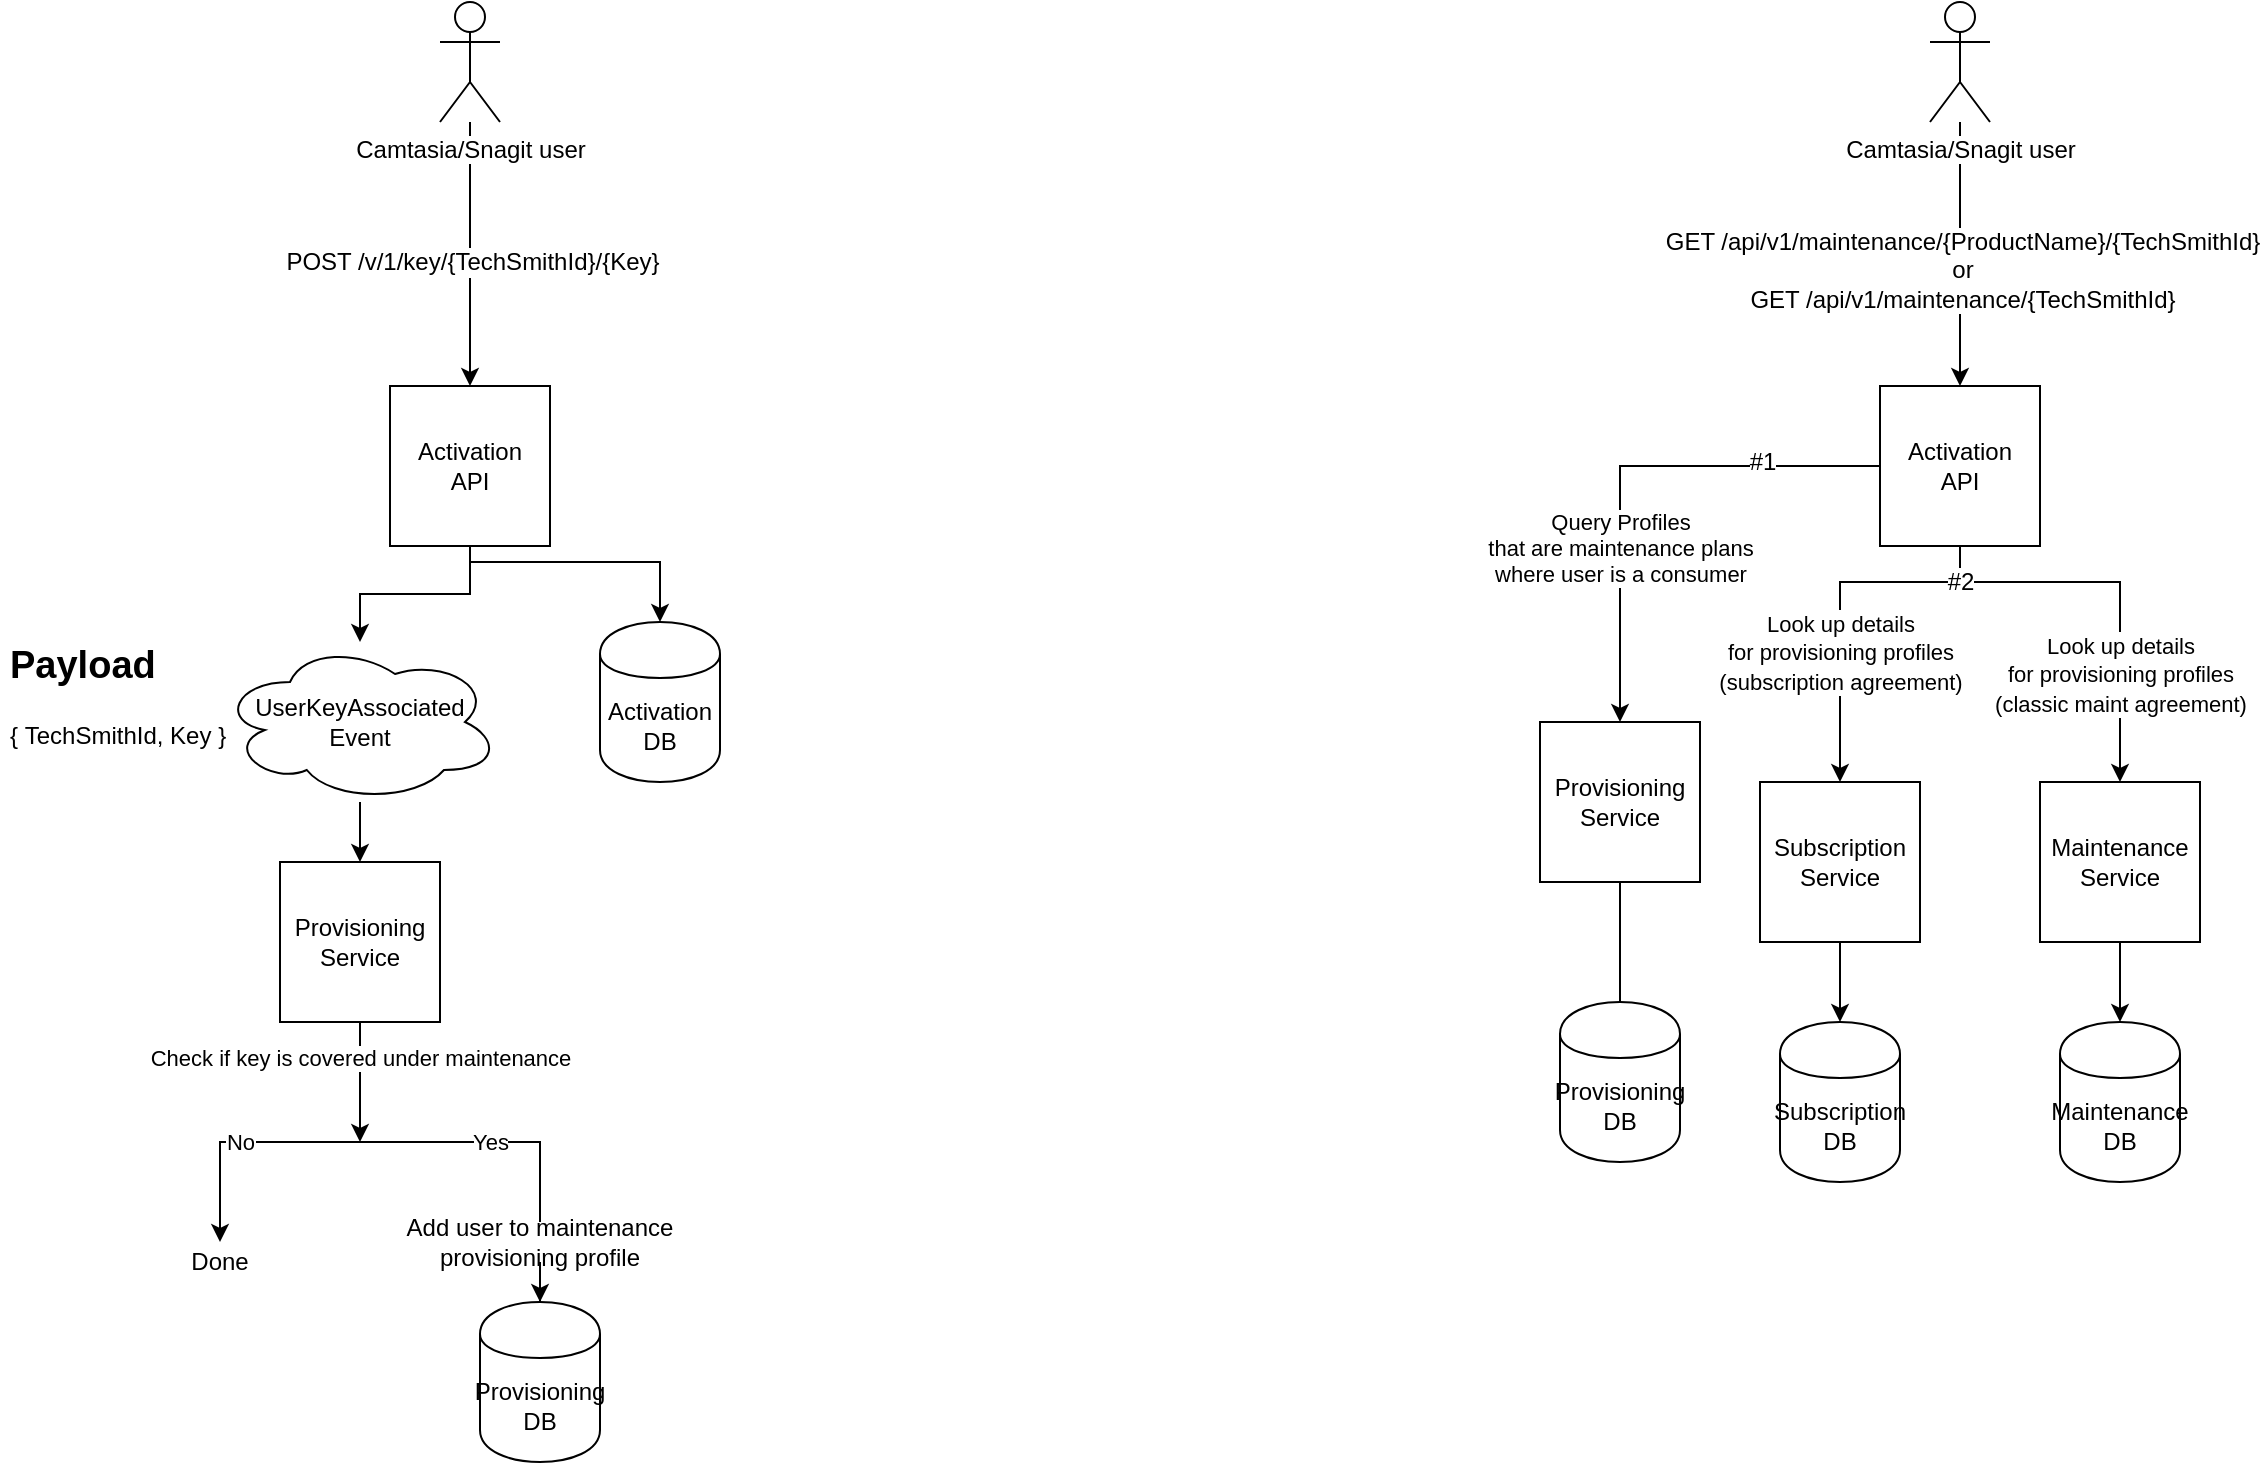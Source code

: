 <mxfile version="10.6.0" type="github"><diagram id="cUaJSplNE8CI0JOAkC1y" name="Page-1"><mxGraphModel dx="1005" dy="586" grid="1" gridSize="10" guides="1" tooltips="1" connect="1" arrows="1" fold="1" page="1" pageScale="1" pageWidth="850" pageHeight="1100" math="0" shadow="0"><root><mxCell id="0"/><mxCell id="1" parent="0"/><mxCell id="-9g3AqcoF-JkC6gUjlhl-17" value="" style="edgeStyle=orthogonalEdgeStyle;rounded=0;orthogonalLoop=1;jettySize=auto;html=1;" edge="1" parent="1" source="-9g3AqcoF-JkC6gUjlhl-1" target="-9g3AqcoF-JkC6gUjlhl-15"><mxGeometry relative="1" as="geometry"/></mxCell><mxCell id="-9g3AqcoF-JkC6gUjlhl-19" style="edgeStyle=orthogonalEdgeStyle;rounded=0;orthogonalLoop=1;jettySize=auto;html=1;entryX=0.5;entryY=0;entryDx=0;entryDy=0;exitX=0.5;exitY=1;exitDx=0;exitDy=0;" edge="1" parent="1" source="-9g3AqcoF-JkC6gUjlhl-1" target="-9g3AqcoF-JkC6gUjlhl-18"><mxGeometry relative="1" as="geometry"><Array as="points"><mxPoint x="425" y="300"/><mxPoint x="520" y="300"/></Array></mxGeometry></mxCell><mxCell id="-9g3AqcoF-JkC6gUjlhl-1" value="Activation&lt;br&gt;API&lt;br&gt;" style="whiteSpace=wrap;html=1;aspect=fixed;" vertex="1" parent="1"><mxGeometry x="385" y="212" width="80" height="80" as="geometry"/></mxCell><mxCell id="-9g3AqcoF-JkC6gUjlhl-11" style="edgeStyle=orthogonalEdgeStyle;rounded=0;orthogonalLoop=1;jettySize=auto;html=1;" edge="1" parent="1" source="-9g3AqcoF-JkC6gUjlhl-2" target="-9g3AqcoF-JkC6gUjlhl-1"><mxGeometry relative="1" as="geometry"><Array as="points"><mxPoint x="425" y="110"/><mxPoint x="425" y="110"/></Array></mxGeometry></mxCell><mxCell id="-9g3AqcoF-JkC6gUjlhl-12" value="POST /v/1/key/&lt;span&gt;{TechSmithId}/{Key}&lt;/span&gt;" style="text;html=1;resizable=0;points=[];align=center;verticalAlign=middle;labelBackgroundColor=#ffffff;" vertex="1" connectable="0" parent="-9g3AqcoF-JkC6gUjlhl-11"><mxGeometry x="0.051" y="1" relative="1" as="geometry"><mxPoint as="offset"/></mxGeometry></mxCell><mxCell id="-9g3AqcoF-JkC6gUjlhl-2" value="Camtasia/Snagit user" style="shape=umlActor;verticalLabelPosition=bottom;labelBackgroundColor=#ffffff;verticalAlign=top;html=1;outlineConnect=0;" vertex="1" parent="1"><mxGeometry x="410" y="20" width="30" height="60" as="geometry"/></mxCell><mxCell id="-9g3AqcoF-JkC6gUjlhl-24" value="" style="edgeStyle=orthogonalEdgeStyle;rounded=0;orthogonalLoop=1;jettySize=auto;html=1;" edge="1" parent="1" source="-9g3AqcoF-JkC6gUjlhl-15" target="-9g3AqcoF-JkC6gUjlhl-23"><mxGeometry relative="1" as="geometry"/></mxCell><mxCell id="-9g3AqcoF-JkC6gUjlhl-15" value="UserKeyAssociated&lt;br&gt;Event&lt;br&gt;" style="ellipse;shape=cloud;whiteSpace=wrap;html=1;" vertex="1" parent="1"><mxGeometry x="300" y="340" width="140" height="80" as="geometry"/></mxCell><mxCell id="-9g3AqcoF-JkC6gUjlhl-18" value="Activation DB" style="shape=cylinder;whiteSpace=wrap;html=1;boundedLbl=1;backgroundOutline=1;" vertex="1" parent="1"><mxGeometry x="490" y="330" width="60" height="80" as="geometry"/></mxCell><mxCell id="-9g3AqcoF-JkC6gUjlhl-22" value="&lt;p style=&quot;line-height: 100%&quot;&gt;&lt;/p&gt;&lt;h1&gt;&lt;font style=&quot;font-size: 19px&quot;&gt;Payload&lt;/font&gt;&lt;/h1&gt;&lt;p style=&quot;line-height: 100%&quot;&gt;{&amp;nbsp;&lt;span&gt;TechSmithId,&amp;nbsp;&lt;/span&gt;&lt;span&gt;Key&amp;nbsp;&lt;/span&gt;&lt;span&gt;}&lt;/span&gt;&lt;/p&gt;&lt;p&gt;&lt;/p&gt;" style="text;html=1;strokeColor=none;fillColor=none;spacing=5;spacingTop=-20;whiteSpace=wrap;overflow=hidden;rounded=0;" vertex="1" parent="1"><mxGeometry x="190" y="330" width="120" height="80" as="geometry"/></mxCell><mxCell id="-9g3AqcoF-JkC6gUjlhl-27" value="Check if key is covered under maintenance" style="edgeStyle=orthogonalEdgeStyle;rounded=0;orthogonalLoop=1;jettySize=auto;html=1;" edge="1" parent="1" source="-9g3AqcoF-JkC6gUjlhl-23"><mxGeometry x="-0.4" relative="1" as="geometry"><mxPoint x="370" y="590" as="targetPoint"/><Array as="points"><mxPoint x="370" y="550"/><mxPoint x="370" y="550"/></Array><mxPoint as="offset"/></mxGeometry></mxCell><mxCell id="-9g3AqcoF-JkC6gUjlhl-23" value="Provisioning&lt;br&gt;Service&lt;br&gt;" style="whiteSpace=wrap;html=1;aspect=fixed;" vertex="1" parent="1"><mxGeometry x="330" y="450" width="80" height="80" as="geometry"/></mxCell><mxCell id="-9g3AqcoF-JkC6gUjlhl-25" value="Provisioning&lt;br&gt;DB&lt;br&gt;" style="shape=cylinder;whiteSpace=wrap;html=1;boundedLbl=1;backgroundOutline=1;" vertex="1" parent="1"><mxGeometry x="430" y="670" width="60" height="80" as="geometry"/></mxCell><mxCell id="-9g3AqcoF-JkC6gUjlhl-28" value="No" style="edgeStyle=orthogonalEdgeStyle;rounded=0;orthogonalLoop=1;jettySize=auto;html=1;entryX=0.5;entryY=0;entryDx=0;entryDy=0;" edge="1" parent="1" target="-9g3AqcoF-JkC6gUjlhl-29"><mxGeometry relative="1" as="geometry"><mxPoint x="370" y="590" as="sourcePoint"/><mxPoint x="300" y="640" as="targetPoint"/><Array as="points"><mxPoint x="300" y="590"/></Array></mxGeometry></mxCell><mxCell id="-9g3AqcoF-JkC6gUjlhl-29" value="Done" style="text;html=1;strokeColor=none;fillColor=none;align=center;verticalAlign=middle;whiteSpace=wrap;rounded=0;" vertex="1" parent="1"><mxGeometry x="280" y="640" width="40" height="20" as="geometry"/></mxCell><mxCell id="-9g3AqcoF-JkC6gUjlhl-30" value="Yes" style="edgeStyle=orthogonalEdgeStyle;rounded=0;orthogonalLoop=1;jettySize=auto;html=1;entryX=0.5;entryY=0;entryDx=0;entryDy=0;endArrow=none;endFill=0;" edge="1" parent="1" target="-9g3AqcoF-JkC6gUjlhl-31"><mxGeometry relative="1" as="geometry"><mxPoint x="370" y="590" as="sourcePoint"/><mxPoint x="460" y="640" as="targetPoint"/><Array as="points"><mxPoint x="460" y="590"/></Array></mxGeometry></mxCell><mxCell id="-9g3AqcoF-JkC6gUjlhl-35" value="" style="edgeStyle=orthogonalEdgeStyle;rounded=0;orthogonalLoop=1;jettySize=auto;html=1;" edge="1" parent="1" source="-9g3AqcoF-JkC6gUjlhl-31" target="-9g3AqcoF-JkC6gUjlhl-25"><mxGeometry relative="1" as="geometry"/></mxCell><mxCell id="-9g3AqcoF-JkC6gUjlhl-31" value="Add user to maintenance provisioning profile" style="text;html=1;strokeColor=none;fillColor=none;align=center;verticalAlign=middle;whiteSpace=wrap;rounded=0;" vertex="1" parent="1"><mxGeometry x="380" y="630" width="160" height="20" as="geometry"/></mxCell><mxCell id="-9g3AqcoF-JkC6gUjlhl-58" value="Query Profiles&lt;br&gt;that are maintenance plans&lt;br&gt;where user is a consumer&lt;br&gt;" style="edgeStyle=orthogonalEdgeStyle;rounded=0;orthogonalLoop=1;jettySize=auto;html=1;entryX=0.5;entryY=0;entryDx=0;entryDy=0;endArrow=classic;endFill=1;" edge="1" parent="1" source="-9g3AqcoF-JkC6gUjlhl-38" target="-9g3AqcoF-JkC6gUjlhl-51"><mxGeometry x="0.326" relative="1" as="geometry"><mxPoint as="offset"/></mxGeometry></mxCell><mxCell id="-9g3AqcoF-JkC6gUjlhl-71" value="#1" style="text;html=1;resizable=0;points=[];align=center;verticalAlign=middle;labelBackgroundColor=#ffffff;" vertex="1" connectable="0" parent="-9g3AqcoF-JkC6gUjlhl-58"><mxGeometry x="-0.541" y="-2" relative="1" as="geometry"><mxPoint as="offset"/></mxGeometry></mxCell><mxCell id="-9g3AqcoF-JkC6gUjlhl-62" style="edgeStyle=orthogonalEdgeStyle;rounded=0;orthogonalLoop=1;jettySize=auto;html=1;exitX=0.5;exitY=1;exitDx=0;exitDy=0;entryX=0.5;entryY=0;entryDx=0;entryDy=0;endArrow=classic;endFill=1;" edge="1" parent="1" source="-9g3AqcoF-JkC6gUjlhl-38" target="-9g3AqcoF-JkC6gUjlhl-60"><mxGeometry relative="1" as="geometry"><Array as="points"><mxPoint x="1170" y="310"/><mxPoint x="1110" y="310"/></Array></mxGeometry></mxCell><mxCell id="-9g3AqcoF-JkC6gUjlhl-63" value="&lt;font style=&quot;font-size: 11px&quot;&gt;&lt;font style=&quot;font-size: 11px&quot;&gt;Look up details&lt;br&gt;for provisioning profiles&lt;br&gt;&lt;/font&gt;(subscription agreement)&lt;/font&gt;&lt;br&gt;" style="text;html=1;resizable=0;points=[];align=center;verticalAlign=middle;labelBackgroundColor=#ffffff;" vertex="1" connectable="0" parent="-9g3AqcoF-JkC6gUjlhl-62"><mxGeometry x="0.416" y="1" relative="1" as="geometry"><mxPoint x="-1" y="-13" as="offset"/></mxGeometry></mxCell><mxCell id="-9g3AqcoF-JkC6gUjlhl-38" value="Activation&lt;br&gt;API&lt;br&gt;" style="whiteSpace=wrap;html=1;aspect=fixed;" vertex="1" parent="1"><mxGeometry x="1130" y="212" width="80" height="80" as="geometry"/></mxCell><mxCell id="-9g3AqcoF-JkC6gUjlhl-39" value="" style="edgeStyle=orthogonalEdgeStyle;rounded=0;orthogonalLoop=1;jettySize=auto;html=1;" edge="1" parent="1" source="-9g3AqcoF-JkC6gUjlhl-45" target="-9g3AqcoF-JkC6gUjlhl-38"><mxGeometry relative="1" as="geometry"><Array as="points"><mxPoint x="1170" y="150"/><mxPoint x="1170" y="150"/></Array></mxGeometry></mxCell><mxCell id="-9g3AqcoF-JkC6gUjlhl-40" value="&lt;span&gt;GET /api/v1/maintenance/{ProductName}/{TechSmithId}&lt;br&gt;or&lt;br&gt;&lt;/span&gt;GET /api/v1/maintenance/{TechSmithId}&lt;span&gt;&lt;br&gt;&lt;/span&gt;" style="text;html=1;resizable=0;points=[];align=center;verticalAlign=middle;labelBackgroundColor=#ffffff;" vertex="1" connectable="0" parent="-9g3AqcoF-JkC6gUjlhl-39"><mxGeometry x="0.121" y="1" relative="1" as="geometry"><mxPoint as="offset"/></mxGeometry></mxCell><mxCell id="-9g3AqcoF-JkC6gUjlhl-45" value="Camtasia/Snagit user" style="shape=umlActor;verticalLabelPosition=bottom;labelBackgroundColor=#ffffff;verticalAlign=top;html=1;outlineConnect=0;" vertex="1" parent="1"><mxGeometry x="1155" y="20" width="30" height="60" as="geometry"/></mxCell><mxCell id="-9g3AqcoF-JkC6gUjlhl-59" style="edgeStyle=orthogonalEdgeStyle;rounded=0;orthogonalLoop=1;jettySize=auto;html=1;entryX=0.5;entryY=0;entryDx=0;entryDy=0;endArrow=none;endFill=0;" edge="1" parent="1" source="-9g3AqcoF-JkC6gUjlhl-51" target="-9g3AqcoF-JkC6gUjlhl-52"><mxGeometry relative="1" as="geometry"/></mxCell><mxCell id="-9g3AqcoF-JkC6gUjlhl-51" value="Provisioning&lt;br&gt;Service&lt;br&gt;" style="whiteSpace=wrap;html=1;aspect=fixed;" vertex="1" parent="1"><mxGeometry x="960" y="380" width="80" height="80" as="geometry"/></mxCell><mxCell id="-9g3AqcoF-JkC6gUjlhl-52" value="Provisioning&lt;br&gt;DB&lt;br&gt;" style="shape=cylinder;whiteSpace=wrap;html=1;boundedLbl=1;backgroundOutline=1;" vertex="1" parent="1"><mxGeometry x="970" y="520" width="60" height="80" as="geometry"/></mxCell><mxCell id="-9g3AqcoF-JkC6gUjlhl-65" style="edgeStyle=orthogonalEdgeStyle;rounded=0;orthogonalLoop=1;jettySize=auto;html=1;entryX=0.5;entryY=0;entryDx=0;entryDy=0;endArrow=classic;endFill=1;" edge="1" parent="1" source="-9g3AqcoF-JkC6gUjlhl-60" target="-9g3AqcoF-JkC6gUjlhl-61"><mxGeometry relative="1" as="geometry"/></mxCell><mxCell id="-9g3AqcoF-JkC6gUjlhl-60" value="Subscription&lt;br&gt;Service&lt;br&gt;" style="whiteSpace=wrap;html=1;aspect=fixed;" vertex="1" parent="1"><mxGeometry x="1070" y="410" width="80" height="80" as="geometry"/></mxCell><mxCell id="-9g3AqcoF-JkC6gUjlhl-61" value="Subscription&lt;br&gt;DB&lt;br&gt;" style="shape=cylinder;whiteSpace=wrap;html=1;boundedLbl=1;backgroundOutline=1;" vertex="1" parent="1"><mxGeometry x="1080" y="530" width="60" height="80" as="geometry"/></mxCell><mxCell id="-9g3AqcoF-JkC6gUjlhl-66" style="edgeStyle=orthogonalEdgeStyle;rounded=0;orthogonalLoop=1;jettySize=auto;html=1;exitX=0.5;exitY=1;exitDx=0;exitDy=0;entryX=0.5;entryY=0;entryDx=0;entryDy=0;endArrow=classic;endFill=1;" edge="1" parent="1" target="-9g3AqcoF-JkC6gUjlhl-68" source="-9g3AqcoF-JkC6gUjlhl-38"><mxGeometry relative="1" as="geometry"><mxPoint x="1260" y="292" as="sourcePoint"/><Array as="points"><mxPoint x="1170" y="310"/><mxPoint x="1250" y="310"/></Array></mxGeometry></mxCell><mxCell id="-9g3AqcoF-JkC6gUjlhl-67" value="&lt;font style=&quot;font-size: 11px&quot;&gt;&lt;font style=&quot;font-size: 11px&quot;&gt;Look up details&lt;br&gt;for provisioning profiles&lt;br&gt;&lt;/font&gt;(classic maint agreement)&lt;/font&gt;&lt;br&gt;" style="text;html=1;resizable=0;points=[];align=center;verticalAlign=middle;labelBackgroundColor=#ffffff;" vertex="1" connectable="0" parent="-9g3AqcoF-JkC6gUjlhl-66"><mxGeometry x="0.416" y="1" relative="1" as="geometry"><mxPoint x="-1" y="4" as="offset"/></mxGeometry></mxCell><mxCell id="-9g3AqcoF-JkC6gUjlhl-72" value="#2" style="text;html=1;resizable=0;points=[];align=center;verticalAlign=middle;labelBackgroundColor=#ffffff;" vertex="1" connectable="0" parent="-9g3AqcoF-JkC6gUjlhl-66"><mxGeometry x="-0.953" y="1" relative="1" as="geometry"><mxPoint x="-1" y="13" as="offset"/></mxGeometry></mxCell><mxCell id="-9g3AqcoF-JkC6gUjlhl-70" style="edgeStyle=orthogonalEdgeStyle;rounded=0;orthogonalLoop=1;jettySize=auto;html=1;endArrow=classic;endFill=1;" edge="1" parent="1" source="-9g3AqcoF-JkC6gUjlhl-68" target="-9g3AqcoF-JkC6gUjlhl-69"><mxGeometry relative="1" as="geometry"/></mxCell><mxCell id="-9g3AqcoF-JkC6gUjlhl-68" value="Maintenance&lt;br&gt;Service&lt;br&gt;" style="whiteSpace=wrap;html=1;aspect=fixed;" vertex="1" parent="1"><mxGeometry x="1210" y="410" width="80" height="80" as="geometry"/></mxCell><mxCell id="-9g3AqcoF-JkC6gUjlhl-69" value="Maintenance&lt;br&gt;DB&lt;br&gt;" style="shape=cylinder;whiteSpace=wrap;html=1;boundedLbl=1;backgroundOutline=1;" vertex="1" parent="1"><mxGeometry x="1220" y="530" width="60" height="80" as="geometry"/></mxCell></root></mxGraphModel></diagram></mxfile>